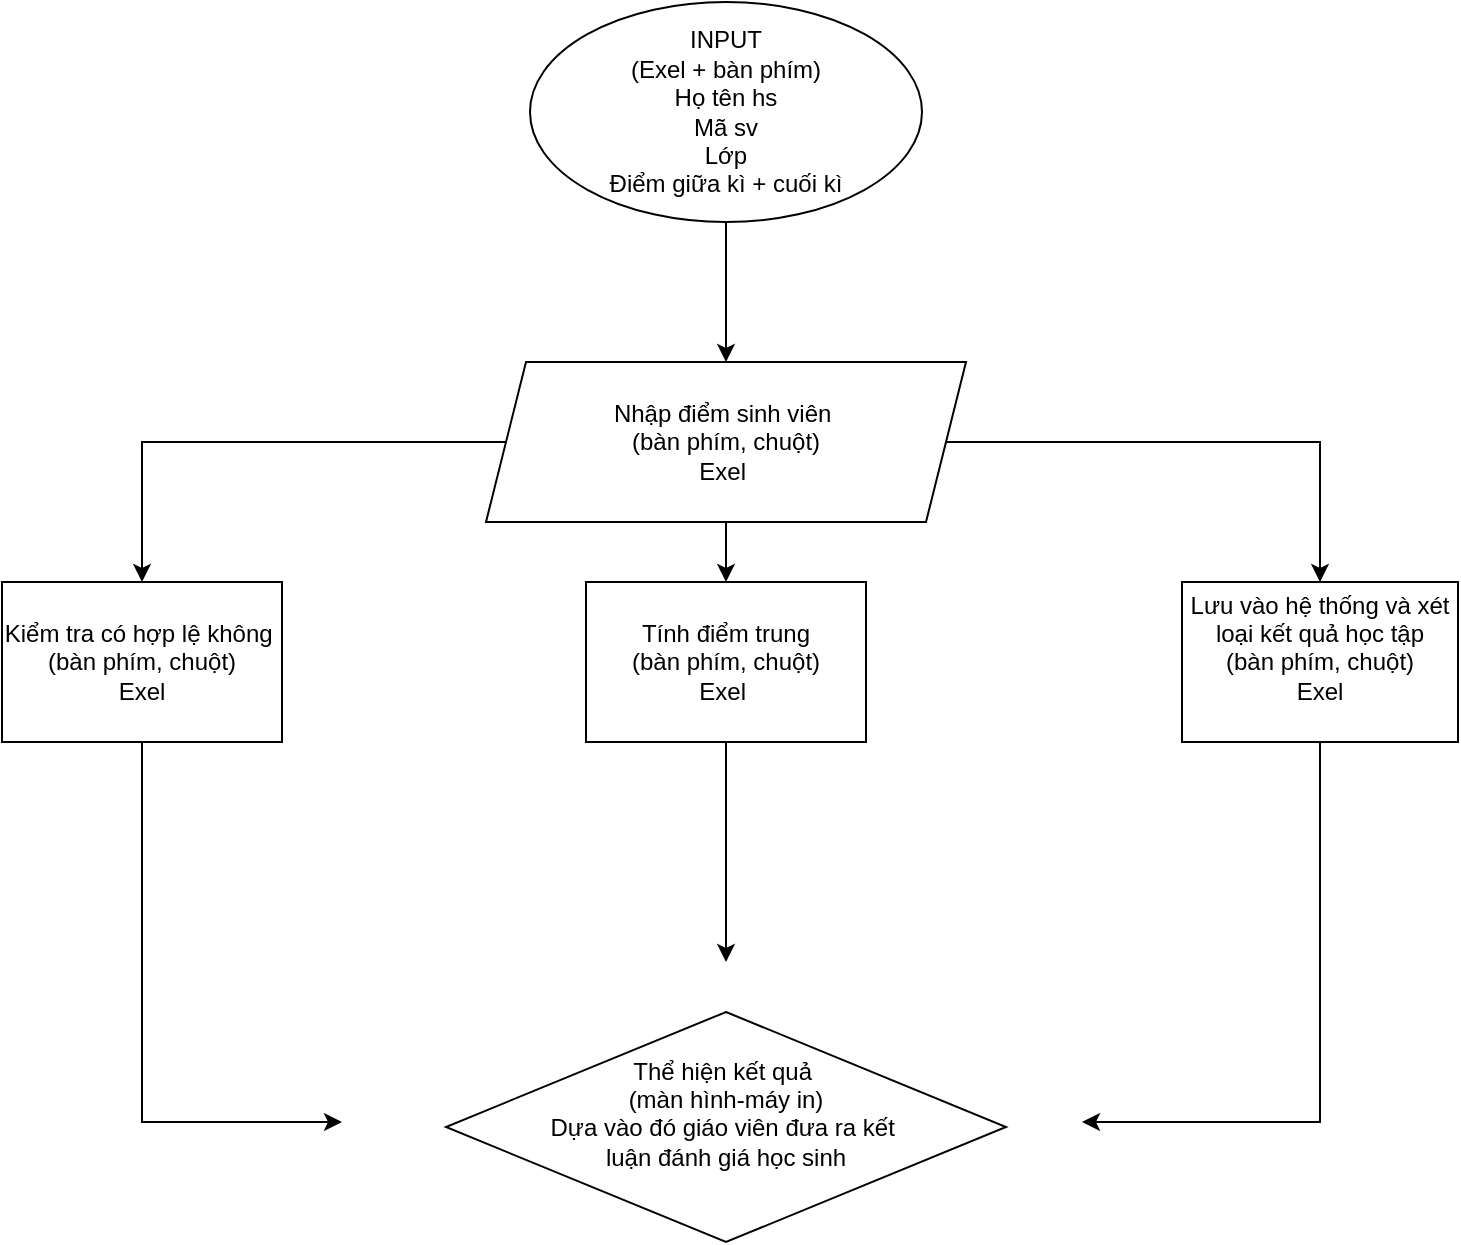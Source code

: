<mxfile version="28.2.3">
  <diagram name="Trang-1" id="26W9k6Z9x3aBxDdLxfTR">
    <mxGraphModel dx="1227" dy="572" grid="1" gridSize="10" guides="1" tooltips="1" connect="1" arrows="1" fold="1" page="1" pageScale="1" pageWidth="827" pageHeight="1169" math="0" shadow="0">
      <root>
        <mxCell id="0" />
        <mxCell id="1" parent="0" />
        <mxCell id="TNlGkWgMrrRL-m7lQpUT-2" style="edgeStyle=orthogonalEdgeStyle;rounded=0;orthogonalLoop=1;jettySize=auto;html=1;exitX=0.5;exitY=1;exitDx=0;exitDy=0;" edge="1" parent="1" source="TNlGkWgMrrRL-m7lQpUT-1">
          <mxGeometry relative="1" as="geometry">
            <mxPoint x="422" y="220" as="targetPoint" />
          </mxGeometry>
        </mxCell>
        <mxCell id="TNlGkWgMrrRL-m7lQpUT-1" value="INPUT&lt;div&gt;(Exel + bàn phím)&lt;br&gt;&lt;div&gt;&lt;div&gt;Họ tên hs&lt;/div&gt;&lt;div&gt;Mã sv&lt;/div&gt;&lt;div&gt;Lớp&lt;/div&gt;&lt;div&gt;Điểm giữa kì + cuối kì&lt;/div&gt;&lt;/div&gt;&lt;/div&gt;" style="ellipse;whiteSpace=wrap;html=1;" vertex="1" parent="1">
          <mxGeometry x="324" y="40" width="196" height="110" as="geometry" />
        </mxCell>
        <mxCell id="TNlGkWgMrrRL-m7lQpUT-4" style="edgeStyle=orthogonalEdgeStyle;rounded=0;orthogonalLoop=1;jettySize=auto;html=1;exitX=0;exitY=0.5;exitDx=0;exitDy=0;" edge="1" parent="1" source="TNlGkWgMrrRL-m7lQpUT-3" target="TNlGkWgMrrRL-m7lQpUT-5">
          <mxGeometry relative="1" as="geometry">
            <mxPoint x="120" y="350" as="targetPoint" />
          </mxGeometry>
        </mxCell>
        <mxCell id="TNlGkWgMrrRL-m7lQpUT-6" style="edgeStyle=orthogonalEdgeStyle;rounded=0;orthogonalLoop=1;jettySize=auto;html=1;exitX=0.5;exitY=1;exitDx=0;exitDy=0;" edge="1" parent="1" source="TNlGkWgMrrRL-m7lQpUT-3">
          <mxGeometry relative="1" as="geometry">
            <mxPoint x="422" y="330" as="targetPoint" />
          </mxGeometry>
        </mxCell>
        <mxCell id="TNlGkWgMrrRL-m7lQpUT-8" style="edgeStyle=orthogonalEdgeStyle;rounded=0;orthogonalLoop=1;jettySize=auto;html=1;exitX=1;exitY=0.5;exitDx=0;exitDy=0;" edge="1" parent="1" source="TNlGkWgMrrRL-m7lQpUT-3" target="TNlGkWgMrrRL-m7lQpUT-9">
          <mxGeometry relative="1" as="geometry">
            <mxPoint x="710" y="330" as="targetPoint" />
          </mxGeometry>
        </mxCell>
        <mxCell id="TNlGkWgMrrRL-m7lQpUT-3" value="Nhập điểm sinh viên&amp;nbsp;&lt;div&gt;(bàn phím, chuột)&lt;/div&gt;&lt;div&gt;&lt;span style=&quot;background-color: transparent; color: light-dark(rgb(0, 0, 0), rgb(255, 255, 255));&quot;&gt;Exel&lt;/span&gt;&amp;nbsp;&lt;/div&gt;" style="shape=parallelogram;perimeter=parallelogramPerimeter;whiteSpace=wrap;html=1;fixedSize=1;" vertex="1" parent="1">
          <mxGeometry x="302" y="220" width="240" height="80" as="geometry" />
        </mxCell>
        <mxCell id="TNlGkWgMrrRL-m7lQpUT-11" style="edgeStyle=orthogonalEdgeStyle;rounded=0;orthogonalLoop=1;jettySize=auto;html=1;exitX=0.5;exitY=1;exitDx=0;exitDy=0;" edge="1" parent="1">
          <mxGeometry relative="1" as="geometry">
            <mxPoint x="230" y="600" as="targetPoint" />
            <mxPoint x="130" y="330" as="sourcePoint" />
            <Array as="points">
              <mxPoint x="130" y="600" />
              <mxPoint x="230" y="600" />
            </Array>
          </mxGeometry>
        </mxCell>
        <mxCell id="TNlGkWgMrrRL-m7lQpUT-5" value="Kiểm tra có hợp lệ không&amp;nbsp;&lt;div&gt;(bàn phím, chuột)&lt;/div&gt;&lt;div&gt;Exel&lt;/div&gt;" style="rounded=0;whiteSpace=wrap;html=1;" vertex="1" parent="1">
          <mxGeometry x="60" y="330" width="140" height="80" as="geometry" />
        </mxCell>
        <mxCell id="TNlGkWgMrrRL-m7lQpUT-12" style="edgeStyle=orthogonalEdgeStyle;rounded=0;orthogonalLoop=1;jettySize=auto;html=1;exitX=0.5;exitY=1;exitDx=0;exitDy=0;" edge="1" parent="1" source="TNlGkWgMrrRL-m7lQpUT-7">
          <mxGeometry relative="1" as="geometry">
            <mxPoint x="422" y="520" as="targetPoint" />
          </mxGeometry>
        </mxCell>
        <mxCell id="TNlGkWgMrrRL-m7lQpUT-7" value="Tính điểm trung&lt;div&gt;(bàn phím, chuột)&lt;/div&gt;&lt;div&gt;&lt;span style=&quot;background-color: transparent; color: light-dark(rgb(0, 0, 0), rgb(255, 255, 255));&quot;&gt;Exel&lt;/span&gt;&amp;nbsp;&lt;/div&gt;" style="rounded=0;whiteSpace=wrap;html=1;" vertex="1" parent="1">
          <mxGeometry x="352" y="330" width="140" height="80" as="geometry" />
        </mxCell>
        <mxCell id="TNlGkWgMrrRL-m7lQpUT-13" style="edgeStyle=orthogonalEdgeStyle;rounded=0;orthogonalLoop=1;jettySize=auto;html=1;exitX=0.5;exitY=1;exitDx=0;exitDy=0;" edge="1" parent="1">
          <mxGeometry relative="1" as="geometry">
            <mxPoint x="600" y="600" as="targetPoint" />
            <mxPoint x="719" y="310" as="sourcePoint" />
            <Array as="points">
              <mxPoint x="719" y="600" />
              <mxPoint x="610" y="600" />
            </Array>
          </mxGeometry>
        </mxCell>
        <mxCell id="TNlGkWgMrrRL-m7lQpUT-9" value="Lưu vào hệ thống và xét loại kết quả học tập&lt;div&gt;&lt;div&gt;(bàn phím, chuột)&lt;/div&gt;&lt;div&gt;Exel&lt;/div&gt;&lt;div&gt;&lt;br&gt;&lt;/div&gt;&lt;/div&gt;" style="rounded=0;whiteSpace=wrap;html=1;" vertex="1" parent="1">
          <mxGeometry x="650" y="330" width="138" height="80" as="geometry" />
        </mxCell>
        <mxCell id="TNlGkWgMrrRL-m7lQpUT-14" value="Thể hiện kết quả&amp;nbsp;&lt;div&gt;(màn hình-máy in)&lt;/div&gt;&lt;div&gt;Dựa vào đó giáo viên đưa ra kết&amp;nbsp;&lt;/div&gt;&lt;div&gt;luận đánh giá học sinh&lt;/div&gt;&lt;div&gt;&lt;br&gt;&lt;/div&gt;" style="rhombus;whiteSpace=wrap;html=1;" vertex="1" parent="1">
          <mxGeometry x="282" y="545" width="280" height="115" as="geometry" />
        </mxCell>
      </root>
    </mxGraphModel>
  </diagram>
</mxfile>
